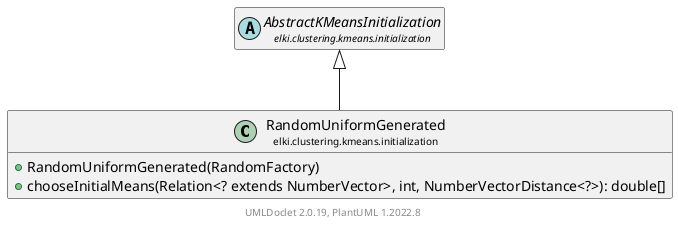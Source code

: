 @startuml
    remove .*\.(Instance|Par|Parameterizer|Factory)$
    set namespaceSeparator none
    hide empty fields
    hide empty methods

    class "<size:14>RandomUniformGenerated\n<size:10>elki.clustering.kmeans.initialization" as elki.clustering.kmeans.initialization.RandomUniformGenerated [[RandomUniformGenerated.html]] {
        +RandomUniformGenerated(RandomFactory)
        +chooseInitialMeans(Relation<? extends NumberVector>, int, NumberVectorDistance<?>): double[]
    }

    abstract class "<size:14>AbstractKMeansInitialization\n<size:10>elki.clustering.kmeans.initialization" as elki.clustering.kmeans.initialization.AbstractKMeansInitialization [[AbstractKMeansInitialization.html]]
    class "<size:14>RandomUniformGenerated.Par\n<size:10>elki.clustering.kmeans.initialization" as elki.clustering.kmeans.initialization.RandomUniformGenerated.Par [[RandomUniformGenerated.Par.html]]

    elki.clustering.kmeans.initialization.AbstractKMeansInitialization <|-- elki.clustering.kmeans.initialization.RandomUniformGenerated
    elki.clustering.kmeans.initialization.RandomUniformGenerated +-- elki.clustering.kmeans.initialization.RandomUniformGenerated.Par

    center footer UMLDoclet 2.0.19, PlantUML 1.2022.8
@enduml
